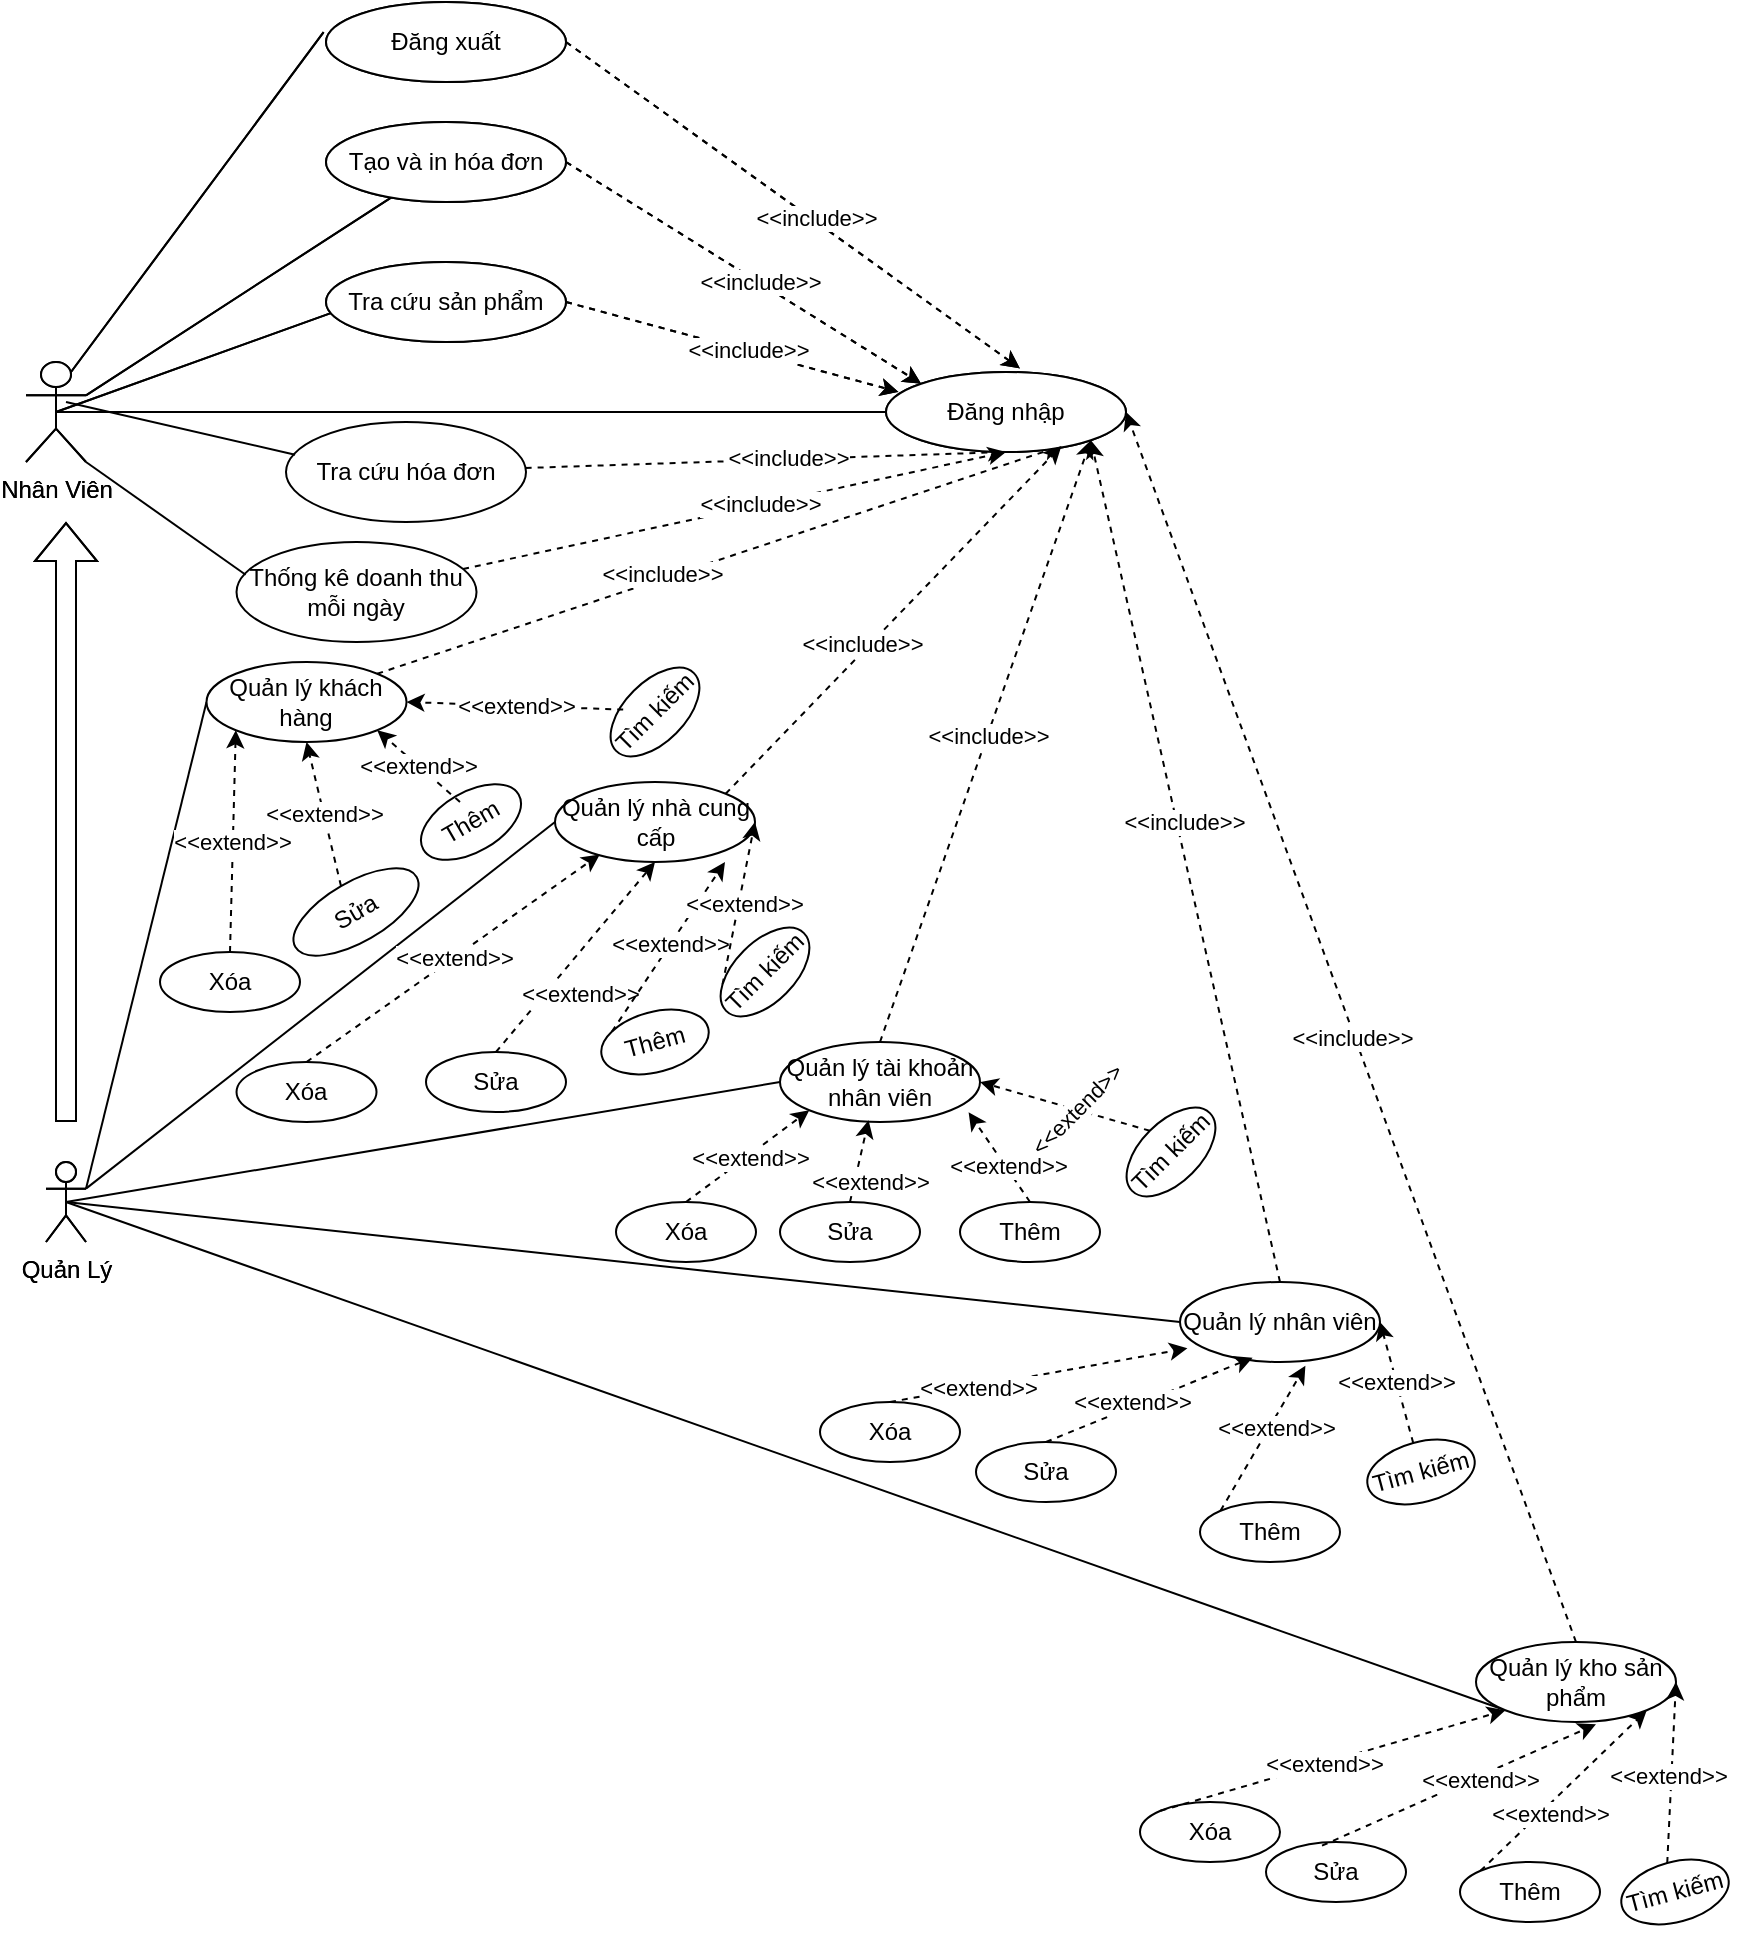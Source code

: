 <mxfile version="24.0.4" type="device">
  <diagram name="Page-1" id="yhNgmOZFzwjoHA-9EQTM">
    <mxGraphModel dx="3586" dy="606" grid="1" gridSize="10" guides="1" tooltips="1" connect="1" arrows="1" fold="1" page="1" pageScale="1" pageWidth="850" pageHeight="1100" math="0" shadow="0">
      <root>
        <mxCell id="0" />
        <mxCell id="1" parent="0" />
        <mxCell id="CafVitOdwLeo8ROwjMI0-1" style="edgeStyle=none;rounded=0;orthogonalLoop=1;jettySize=auto;html=1;exitX=1;exitY=0.333;exitDx=0;exitDy=0;exitPerimeter=0;endArrow=none;endFill=0;" edge="1" parent="1" source="CafVitOdwLeo8ROwjMI0-2" target="CafVitOdwLeo8ROwjMI0-10">
          <mxGeometry relative="1" as="geometry" />
        </mxCell>
        <mxCell id="CafVitOdwLeo8ROwjMI0-2" value="Nhân Viên" style="shape=umlActor;verticalLabelPosition=bottom;verticalAlign=top;html=1;outlineConnect=0;" vertex="1" parent="1">
          <mxGeometry x="-1707" y="210" width="30" height="50" as="geometry" />
        </mxCell>
        <mxCell id="CafVitOdwLeo8ROwjMI0-3" value="Đăng nhập" style="ellipse;whiteSpace=wrap;html=1;" vertex="1" parent="1">
          <mxGeometry x="-1277" y="215" width="120" height="40" as="geometry" />
        </mxCell>
        <mxCell id="CafVitOdwLeo8ROwjMI0-4" value="Tra cứu hóa đơn" style="ellipse;whiteSpace=wrap;html=1;" vertex="1" parent="1">
          <mxGeometry x="-1577" y="240" width="120" height="50" as="geometry" />
        </mxCell>
        <mxCell id="CafVitOdwLeo8ROwjMI0-6" value="Đăng xuất" style="ellipse;whiteSpace=wrap;html=1;" vertex="1" parent="1">
          <mxGeometry x="-1557" y="30" width="120" height="40" as="geometry" />
        </mxCell>
        <mxCell id="CafVitOdwLeo8ROwjMI0-7" value="Tra cứu sản phẩm" style="ellipse;whiteSpace=wrap;html=1;" vertex="1" parent="1">
          <mxGeometry x="-1557" y="160" width="120" height="40" as="geometry" />
        </mxCell>
        <mxCell id="CafVitOdwLeo8ROwjMI0-8" style="edgeStyle=none;rounded=0;orthogonalLoop=1;jettySize=auto;html=1;exitX=1;exitY=0.5;exitDx=0;exitDy=0;dashed=1;entryX=0;entryY=0;entryDx=0;entryDy=0;" edge="1" parent="1" source="CafVitOdwLeo8ROwjMI0-10" target="CafVitOdwLeo8ROwjMI0-3">
          <mxGeometry relative="1" as="geometry" />
        </mxCell>
        <mxCell id="CafVitOdwLeo8ROwjMI0-9" value="&amp;lt;&amp;lt;include&amp;gt;&amp;gt;" style="edgeLabel;html=1;align=center;verticalAlign=middle;resizable=0;points=[];" vertex="1" connectable="0" parent="CafVitOdwLeo8ROwjMI0-8">
          <mxGeometry x="0.091" y="1" relative="1" as="geometry">
            <mxPoint as="offset" />
          </mxGeometry>
        </mxCell>
        <mxCell id="CafVitOdwLeo8ROwjMI0-10" value="Tạo và in hóa đơn" style="ellipse;whiteSpace=wrap;html=1;" vertex="1" parent="1">
          <mxGeometry x="-1557" y="90" width="120" height="40" as="geometry" />
        </mxCell>
        <mxCell id="CafVitOdwLeo8ROwjMI0-11" style="edgeStyle=none;rounded=0;orthogonalLoop=1;jettySize=auto;html=1;exitX=0.5;exitY=0.5;exitDx=0;exitDy=0;exitPerimeter=0;entryX=0;entryY=0.5;entryDx=0;entryDy=0;endArrow=none;endFill=0;" edge="1" parent="1" source="CafVitOdwLeo8ROwjMI0-2" target="CafVitOdwLeo8ROwjMI0-3">
          <mxGeometry relative="1" as="geometry" />
        </mxCell>
        <mxCell id="CafVitOdwLeo8ROwjMI0-12" style="edgeStyle=none;rounded=0;orthogonalLoop=1;jettySize=auto;html=1;exitX=1;exitY=0.5;exitDx=0;exitDy=0;entryX=0.558;entryY=-0.045;entryDx=0;entryDy=0;dashed=1;entryPerimeter=0;" edge="1" parent="1" source="CafVitOdwLeo8ROwjMI0-6" target="CafVitOdwLeo8ROwjMI0-3">
          <mxGeometry relative="1" as="geometry">
            <mxPoint x="-1377" y="160" as="sourcePoint" />
            <mxPoint x="-1457" y="120" as="targetPoint" />
          </mxGeometry>
        </mxCell>
        <mxCell id="CafVitOdwLeo8ROwjMI0-13" value="&amp;lt;&amp;lt;include&amp;gt;&amp;gt;" style="edgeLabel;html=1;align=center;verticalAlign=middle;resizable=0;points=[];" vertex="1" connectable="0" parent="CafVitOdwLeo8ROwjMI0-12">
          <mxGeometry x="0.091" y="1" relative="1" as="geometry">
            <mxPoint as="offset" />
          </mxGeometry>
        </mxCell>
        <mxCell id="CafVitOdwLeo8ROwjMI0-14" style="edgeStyle=none;rounded=0;orthogonalLoop=1;jettySize=auto;html=1;exitX=1;exitY=0.5;exitDx=0;exitDy=0;entryX=0.052;entryY=0.249;entryDx=0;entryDy=0;dashed=1;entryPerimeter=0;" edge="1" parent="1" source="CafVitOdwLeo8ROwjMI0-7" target="CafVitOdwLeo8ROwjMI0-3">
          <mxGeometry relative="1" as="geometry">
            <mxPoint x="-1404" y="220" as="sourcePoint" />
            <mxPoint x="-1417" y="288" as="targetPoint" />
          </mxGeometry>
        </mxCell>
        <mxCell id="CafVitOdwLeo8ROwjMI0-15" value="&amp;lt;&amp;lt;include&amp;gt;&amp;gt;" style="edgeLabel;html=1;align=center;verticalAlign=middle;resizable=0;points=[];" vertex="1" connectable="0" parent="CafVitOdwLeo8ROwjMI0-14">
          <mxGeometry x="0.091" y="1" relative="1" as="geometry">
            <mxPoint as="offset" />
          </mxGeometry>
        </mxCell>
        <mxCell id="CafVitOdwLeo8ROwjMI0-16" style="edgeStyle=none;rounded=0;orthogonalLoop=1;jettySize=auto;html=1;entryX=0.5;entryY=1;entryDx=0;entryDy=0;dashed=1;" edge="1" parent="1" source="CafVitOdwLeo8ROwjMI0-4" target="CafVitOdwLeo8ROwjMI0-3">
          <mxGeometry relative="1" as="geometry">
            <mxPoint x="-1465" y="306" as="sourcePoint" />
            <mxPoint x="-1527" y="240" as="targetPoint" />
          </mxGeometry>
        </mxCell>
        <mxCell id="CafVitOdwLeo8ROwjMI0-17" value="&amp;lt;&amp;lt;include&amp;gt;&amp;gt;" style="edgeLabel;html=1;align=center;verticalAlign=middle;resizable=0;points=[];" vertex="1" connectable="0" parent="CafVitOdwLeo8ROwjMI0-16">
          <mxGeometry x="0.091" y="1" relative="1" as="geometry">
            <mxPoint as="offset" />
          </mxGeometry>
        </mxCell>
        <mxCell id="CafVitOdwLeo8ROwjMI0-18" style="edgeStyle=none;rounded=0;orthogonalLoop=1;jettySize=auto;html=1;exitX=0.75;exitY=0.1;exitDx=0;exitDy=0;exitPerimeter=0;entryX=-0.01;entryY=0.377;entryDx=0;entryDy=0;entryPerimeter=0;endArrow=none;endFill=0;" edge="1" parent="1" source="CafVitOdwLeo8ROwjMI0-2" target="CafVitOdwLeo8ROwjMI0-6">
          <mxGeometry relative="1" as="geometry" />
        </mxCell>
        <mxCell id="CafVitOdwLeo8ROwjMI0-19" style="edgeStyle=none;rounded=0;orthogonalLoop=1;jettySize=auto;html=1;exitX=0.5;exitY=0.5;exitDx=0;exitDy=0;exitPerimeter=0;entryX=0.02;entryY=0.639;entryDx=0;entryDy=0;entryPerimeter=0;endArrow=none;endFill=0;" edge="1" parent="1" source="CafVitOdwLeo8ROwjMI0-2" target="CafVitOdwLeo8ROwjMI0-7">
          <mxGeometry relative="1" as="geometry" />
        </mxCell>
        <mxCell id="CafVitOdwLeo8ROwjMI0-20" style="edgeStyle=none;rounded=0;orthogonalLoop=1;jettySize=auto;html=1;entryX=0.038;entryY=0.327;entryDx=0;entryDy=0;entryPerimeter=0;endArrow=none;endFill=0;" edge="1" parent="1" target="CafVitOdwLeo8ROwjMI0-4">
          <mxGeometry relative="1" as="geometry">
            <mxPoint x="-1687" y="230" as="sourcePoint" />
          </mxGeometry>
        </mxCell>
        <mxCell id="CafVitOdwLeo8ROwjMI0-24" style="edgeStyle=none;rounded=0;orthogonalLoop=1;jettySize=auto;html=1;exitX=1;exitY=0.333;exitDx=0;exitDy=0;exitPerimeter=0;entryX=0;entryY=0.5;entryDx=0;entryDy=0;endArrow=none;endFill=0;" edge="1" parent="1" source="CafVitOdwLeo8ROwjMI0-25" target="CafVitOdwLeo8ROwjMI0-64">
          <mxGeometry relative="1" as="geometry" />
        </mxCell>
        <mxCell id="CafVitOdwLeo8ROwjMI0-25" value="Quản Lý" style="shape=umlActor;verticalLabelPosition=bottom;verticalAlign=top;html=1;outlineConnect=0;" vertex="1" parent="1">
          <mxGeometry x="-1697" y="610" width="20" height="40" as="geometry" />
        </mxCell>
        <mxCell id="CafVitOdwLeo8ROwjMI0-26" value="" style="shape=flexArrow;endArrow=classic;html=1;rounded=0;" edge="1" parent="1">
          <mxGeometry width="50" height="50" relative="1" as="geometry">
            <mxPoint x="-1687" y="590" as="sourcePoint" />
            <mxPoint x="-1687" y="290" as="targetPoint" />
            <Array as="points" />
          </mxGeometry>
        </mxCell>
        <mxCell id="CafVitOdwLeo8ROwjMI0-49" style="edgeStyle=none;rounded=0;orthogonalLoop=1;jettySize=auto;html=1;exitX=0.5;exitY=1;exitDx=0;exitDy=0;" edge="1" parent="1">
          <mxGeometry relative="1" as="geometry">
            <mxPoint x="-1152" y="900" as="sourcePoint" />
            <mxPoint x="-1152" y="900" as="targetPoint" />
          </mxGeometry>
        </mxCell>
        <mxCell id="CafVitOdwLeo8ROwjMI0-64" value="Quản lý khách hàng" style="ellipse;whiteSpace=wrap;html=1;" vertex="1" parent="1">
          <mxGeometry x="-1616.74" y="360" width="100" height="40" as="geometry" />
        </mxCell>
        <mxCell id="CafVitOdwLeo8ROwjMI0-65" value="Xóa" style="ellipse;whiteSpace=wrap;html=1;" vertex="1" parent="1">
          <mxGeometry x="-1601.74" y="560" width="70" height="30" as="geometry" />
        </mxCell>
        <mxCell id="CafVitOdwLeo8ROwjMI0-86" style="edgeStyle=none;rounded=0;orthogonalLoop=1;jettySize=auto;html=1;exitX=1;exitY=0;exitDx=0;exitDy=0;entryX=0.731;entryY=0.924;entryDx=0;entryDy=0;entryPerimeter=0;dashed=1;" edge="1" parent="1" source="CafVitOdwLeo8ROwjMI0-64" target="CafVitOdwLeo8ROwjMI0-3">
          <mxGeometry relative="1" as="geometry" />
        </mxCell>
        <mxCell id="CafVitOdwLeo8ROwjMI0-87" value="&amp;lt;&amp;lt;include&amp;gt;&amp;gt;" style="edgeLabel;html=1;align=center;verticalAlign=middle;resizable=0;points=[];" vertex="1" connectable="0" parent="CafVitOdwLeo8ROwjMI0-86">
          <mxGeometry x="-0.164" y="3" relative="1" as="geometry">
            <mxPoint as="offset" />
          </mxGeometry>
        </mxCell>
        <mxCell id="CafVitOdwLeo8ROwjMI0-88" style="edgeStyle=none;rounded=0;orthogonalLoop=1;jettySize=auto;html=1;exitX=1;exitY=0.333;exitDx=0;exitDy=0;exitPerimeter=0;endArrow=none;endFill=0;" edge="1" parent="1" source="CafVitOdwLeo8ROwjMI0-89" target="CafVitOdwLeo8ROwjMI0-96">
          <mxGeometry relative="1" as="geometry" />
        </mxCell>
        <mxCell id="CafVitOdwLeo8ROwjMI0-89" value="Nhân Viên" style="shape=umlActor;verticalLabelPosition=bottom;verticalAlign=top;html=1;outlineConnect=0;" vertex="1" parent="1">
          <mxGeometry x="-1707" y="210" width="30" height="50" as="geometry" />
        </mxCell>
        <mxCell id="CafVitOdwLeo8ROwjMI0-90" value="Đăng nhập" style="ellipse;whiteSpace=wrap;html=1;" vertex="1" parent="1">
          <mxGeometry x="-1277" y="215" width="120" height="40" as="geometry" />
        </mxCell>
        <mxCell id="CafVitOdwLeo8ROwjMI0-91" value="Thống kê doanh thu mỗi ngày" style="ellipse;whiteSpace=wrap;html=1;" vertex="1" parent="1">
          <mxGeometry x="-1601.74" y="300" width="120" height="50" as="geometry" />
        </mxCell>
        <mxCell id="CafVitOdwLeo8ROwjMI0-92" value="Đăng xuất" style="ellipse;whiteSpace=wrap;html=1;" vertex="1" parent="1">
          <mxGeometry x="-1557" y="30" width="120" height="40" as="geometry" />
        </mxCell>
        <mxCell id="CafVitOdwLeo8ROwjMI0-93" value="Tra cứu sản phẩm" style="ellipse;whiteSpace=wrap;html=1;" vertex="1" parent="1">
          <mxGeometry x="-1557" y="160" width="120" height="40" as="geometry" />
        </mxCell>
        <mxCell id="CafVitOdwLeo8ROwjMI0-94" style="edgeStyle=none;rounded=0;orthogonalLoop=1;jettySize=auto;html=1;exitX=1;exitY=0.5;exitDx=0;exitDy=0;dashed=1;entryX=0;entryY=0;entryDx=0;entryDy=0;" edge="1" parent="1" source="CafVitOdwLeo8ROwjMI0-96" target="CafVitOdwLeo8ROwjMI0-90">
          <mxGeometry relative="1" as="geometry" />
        </mxCell>
        <mxCell id="CafVitOdwLeo8ROwjMI0-95" value="&amp;lt;&amp;lt;include&amp;gt;&amp;gt;" style="edgeLabel;html=1;align=center;verticalAlign=middle;resizable=0;points=[];" vertex="1" connectable="0" parent="CafVitOdwLeo8ROwjMI0-94">
          <mxGeometry x="0.091" y="1" relative="1" as="geometry">
            <mxPoint as="offset" />
          </mxGeometry>
        </mxCell>
        <mxCell id="CafVitOdwLeo8ROwjMI0-96" value="Tạo và in hóa đơn" style="ellipse;whiteSpace=wrap;html=1;" vertex="1" parent="1">
          <mxGeometry x="-1557" y="90" width="120" height="40" as="geometry" />
        </mxCell>
        <mxCell id="CafVitOdwLeo8ROwjMI0-97" style="edgeStyle=none;rounded=0;orthogonalLoop=1;jettySize=auto;html=1;exitX=0.5;exitY=0.5;exitDx=0;exitDy=0;exitPerimeter=0;entryX=0;entryY=0.5;entryDx=0;entryDy=0;endArrow=none;endFill=0;" edge="1" parent="1" source="CafVitOdwLeo8ROwjMI0-89" target="CafVitOdwLeo8ROwjMI0-90">
          <mxGeometry relative="1" as="geometry" />
        </mxCell>
        <mxCell id="CafVitOdwLeo8ROwjMI0-98" style="edgeStyle=none;rounded=0;orthogonalLoop=1;jettySize=auto;html=1;exitX=1;exitY=0.5;exitDx=0;exitDy=0;entryX=0.558;entryY=-0.045;entryDx=0;entryDy=0;dashed=1;entryPerimeter=0;" edge="1" parent="1" source="CafVitOdwLeo8ROwjMI0-92" target="CafVitOdwLeo8ROwjMI0-90">
          <mxGeometry relative="1" as="geometry">
            <mxPoint x="-1377" y="160" as="sourcePoint" />
            <mxPoint x="-1457" y="120" as="targetPoint" />
          </mxGeometry>
        </mxCell>
        <mxCell id="CafVitOdwLeo8ROwjMI0-99" value="&amp;lt;&amp;lt;include&amp;gt;&amp;gt;" style="edgeLabel;html=1;align=center;verticalAlign=middle;resizable=0;points=[];" vertex="1" connectable="0" parent="CafVitOdwLeo8ROwjMI0-98">
          <mxGeometry x="0.091" y="1" relative="1" as="geometry">
            <mxPoint as="offset" />
          </mxGeometry>
        </mxCell>
        <mxCell id="CafVitOdwLeo8ROwjMI0-100" style="edgeStyle=none;rounded=0;orthogonalLoop=1;jettySize=auto;html=1;exitX=1;exitY=0.5;exitDx=0;exitDy=0;entryX=0.052;entryY=0.249;entryDx=0;entryDy=0;dashed=1;entryPerimeter=0;" edge="1" parent="1" source="CafVitOdwLeo8ROwjMI0-93" target="CafVitOdwLeo8ROwjMI0-90">
          <mxGeometry relative="1" as="geometry">
            <mxPoint x="-1404" y="220" as="sourcePoint" />
            <mxPoint x="-1417" y="288" as="targetPoint" />
          </mxGeometry>
        </mxCell>
        <mxCell id="CafVitOdwLeo8ROwjMI0-101" value="&amp;lt;&amp;lt;include&amp;gt;&amp;gt;" style="edgeLabel;html=1;align=center;verticalAlign=middle;resizable=0;points=[];" vertex="1" connectable="0" parent="CafVitOdwLeo8ROwjMI0-100">
          <mxGeometry x="0.091" y="1" relative="1" as="geometry">
            <mxPoint as="offset" />
          </mxGeometry>
        </mxCell>
        <mxCell id="CafVitOdwLeo8ROwjMI0-102" style="edgeStyle=none;rounded=0;orthogonalLoop=1;jettySize=auto;html=1;entryX=0.5;entryY=1;entryDx=0;entryDy=0;dashed=1;" edge="1" parent="1" source="CafVitOdwLeo8ROwjMI0-91" target="CafVitOdwLeo8ROwjMI0-90">
          <mxGeometry relative="1" as="geometry">
            <mxPoint x="-1465" y="306" as="sourcePoint" />
            <mxPoint x="-1527" y="240" as="targetPoint" />
          </mxGeometry>
        </mxCell>
        <mxCell id="CafVitOdwLeo8ROwjMI0-103" value="&amp;lt;&amp;lt;include&amp;gt;&amp;gt;" style="edgeLabel;html=1;align=center;verticalAlign=middle;resizable=0;points=[];" vertex="1" connectable="0" parent="CafVitOdwLeo8ROwjMI0-102">
          <mxGeometry x="0.091" y="1" relative="1" as="geometry">
            <mxPoint as="offset" />
          </mxGeometry>
        </mxCell>
        <mxCell id="CafVitOdwLeo8ROwjMI0-104" style="edgeStyle=none;rounded=0;orthogonalLoop=1;jettySize=auto;html=1;exitX=0.75;exitY=0.1;exitDx=0;exitDy=0;exitPerimeter=0;entryX=-0.01;entryY=0.377;entryDx=0;entryDy=0;entryPerimeter=0;endArrow=none;endFill=0;" edge="1" parent="1" source="CafVitOdwLeo8ROwjMI0-89" target="CafVitOdwLeo8ROwjMI0-92">
          <mxGeometry relative="1" as="geometry" />
        </mxCell>
        <mxCell id="CafVitOdwLeo8ROwjMI0-105" style="edgeStyle=none;rounded=0;orthogonalLoop=1;jettySize=auto;html=1;exitX=0.5;exitY=0.5;exitDx=0;exitDy=0;exitPerimeter=0;entryX=0.02;entryY=0.639;entryDx=0;entryDy=0;entryPerimeter=0;endArrow=none;endFill=0;" edge="1" parent="1" source="CafVitOdwLeo8ROwjMI0-89" target="CafVitOdwLeo8ROwjMI0-93">
          <mxGeometry relative="1" as="geometry" />
        </mxCell>
        <mxCell id="CafVitOdwLeo8ROwjMI0-106" style="edgeStyle=none;rounded=0;orthogonalLoop=1;jettySize=auto;html=1;exitX=1;exitY=1;exitDx=0;exitDy=0;exitPerimeter=0;entryX=0.038;entryY=0.327;entryDx=0;entryDy=0;entryPerimeter=0;endArrow=none;endFill=0;" edge="1" parent="1" source="CafVitOdwLeo8ROwjMI0-89" target="CafVitOdwLeo8ROwjMI0-91">
          <mxGeometry relative="1" as="geometry" />
        </mxCell>
        <mxCell id="CafVitOdwLeo8ROwjMI0-107" style="edgeStyle=none;rounded=0;orthogonalLoop=1;jettySize=auto;html=1;exitX=0.5;exitY=0.5;exitDx=0;exitDy=0;exitPerimeter=0;entryX=0;entryY=0.5;entryDx=0;entryDy=0;endArrow=none;endFill=0;" edge="1" parent="1" source="CafVitOdwLeo8ROwjMI0-111" target="CafVitOdwLeo8ROwjMI0-129">
          <mxGeometry relative="1" as="geometry">
            <mxPoint x="-1607" y="560.0" as="sourcePoint" />
          </mxGeometry>
        </mxCell>
        <mxCell id="CafVitOdwLeo8ROwjMI0-108" style="edgeStyle=none;rounded=0;orthogonalLoop=1;jettySize=auto;html=1;exitX=0.5;exitY=0.5;exitDx=0;exitDy=0;exitPerimeter=0;entryX=0;entryY=0.5;entryDx=0;entryDy=0;endArrow=none;endFill=0;" edge="1" parent="1" source="CafVitOdwLeo8ROwjMI0-111" target="CafVitOdwLeo8ROwjMI0-126">
          <mxGeometry relative="1" as="geometry" />
        </mxCell>
        <mxCell id="CafVitOdwLeo8ROwjMI0-109" style="edgeStyle=none;rounded=0;orthogonalLoop=1;jettySize=auto;html=1;exitX=0.5;exitY=0.5;exitDx=0;exitDy=0;exitPerimeter=0;entryX=0;entryY=1;entryDx=0;entryDy=0;endArrow=none;endFill=0;" edge="1" parent="1" source="CafVitOdwLeo8ROwjMI0-111" target="CafVitOdwLeo8ROwjMI0-115">
          <mxGeometry relative="1" as="geometry">
            <mxPoint x="-1702" y="660.0" as="sourcePoint" />
          </mxGeometry>
        </mxCell>
        <mxCell id="CafVitOdwLeo8ROwjMI0-110" style="edgeStyle=none;rounded=0;orthogonalLoop=1;jettySize=auto;html=1;exitX=1;exitY=0.333;exitDx=0;exitDy=0;exitPerimeter=0;entryX=0;entryY=0.5;entryDx=0;entryDy=0;endArrow=none;endFill=0;" edge="1" parent="1" source="CafVitOdwLeo8ROwjMI0-111" target="CafVitOdwLeo8ROwjMI0-150">
          <mxGeometry relative="1" as="geometry" />
        </mxCell>
        <mxCell id="CafVitOdwLeo8ROwjMI0-111" value="Quản Lý" style="shape=umlActor;verticalLabelPosition=bottom;verticalAlign=top;html=1;outlineConnect=0;" vertex="1" parent="1">
          <mxGeometry x="-1697" y="610" width="20" height="40" as="geometry" />
        </mxCell>
        <mxCell id="CafVitOdwLeo8ROwjMI0-112" value="" style="shape=flexArrow;endArrow=classic;html=1;rounded=0;" edge="1" parent="1">
          <mxGeometry width="50" height="50" relative="1" as="geometry">
            <mxPoint x="-1687" y="590" as="sourcePoint" />
            <mxPoint x="-1687" y="290" as="targetPoint" />
            <Array as="points" />
          </mxGeometry>
        </mxCell>
        <mxCell id="CafVitOdwLeo8ROwjMI0-113" style="edgeStyle=none;rounded=0;orthogonalLoop=1;jettySize=auto;html=1;exitX=0.5;exitY=0;exitDx=0;exitDy=0;entryX=1;entryY=0.5;entryDx=0;entryDy=0;dashed=1;" edge="1" parent="1" source="CafVitOdwLeo8ROwjMI0-115" target="CafVitOdwLeo8ROwjMI0-90">
          <mxGeometry relative="1" as="geometry" />
        </mxCell>
        <mxCell id="CafVitOdwLeo8ROwjMI0-114" value="&amp;lt;&amp;lt;include&amp;gt;&amp;gt;" style="edgeLabel;html=1;align=center;verticalAlign=middle;resizable=0;points=[];" vertex="1" connectable="0" parent="CafVitOdwLeo8ROwjMI0-113">
          <mxGeometry x="-0.015" y="2" relative="1" as="geometry">
            <mxPoint as="offset" />
          </mxGeometry>
        </mxCell>
        <mxCell id="CafVitOdwLeo8ROwjMI0-115" value="Quản lý kho sản phẩm" style="ellipse;whiteSpace=wrap;html=1;" vertex="1" parent="1">
          <mxGeometry x="-982" y="850" width="100" height="40" as="geometry" />
        </mxCell>
        <mxCell id="CafVitOdwLeo8ROwjMI0-116" style="edgeStyle=none;rounded=0;orthogonalLoop=1;jettySize=auto;html=1;exitX=0;exitY=0;exitDx=0;exitDy=0;entryX=1;entryY=1;entryDx=0;entryDy=0;dashed=1;" edge="1" parent="1" source="CafVitOdwLeo8ROwjMI0-118" target="CafVitOdwLeo8ROwjMI0-115">
          <mxGeometry relative="1" as="geometry" />
        </mxCell>
        <mxCell id="CafVitOdwLeo8ROwjMI0-117" value="&amp;lt;&amp;lt;extend&amp;gt;&amp;gt;" style="edgeLabel;html=1;align=center;verticalAlign=middle;resizable=0;points=[];" vertex="1" connectable="0" parent="CafVitOdwLeo8ROwjMI0-116">
          <mxGeometry x="-0.224" y="-3" relative="1" as="geometry">
            <mxPoint as="offset" />
          </mxGeometry>
        </mxCell>
        <mxCell id="CafVitOdwLeo8ROwjMI0-118" value="Thêm" style="ellipse;whiteSpace=wrap;html=1;" vertex="1" parent="1">
          <mxGeometry x="-990" y="960" width="70" height="30" as="geometry" />
        </mxCell>
        <mxCell id="CafVitOdwLeo8ROwjMI0-119" value="Sửa" style="ellipse;whiteSpace=wrap;html=1;" vertex="1" parent="1">
          <mxGeometry x="-1087" y="950" width="70" height="30" as="geometry" />
        </mxCell>
        <mxCell id="CafVitOdwLeo8ROwjMI0-120" value="Xóa" style="ellipse;whiteSpace=wrap;html=1;" vertex="1" parent="1">
          <mxGeometry x="-1150" y="930" width="70" height="30" as="geometry" />
        </mxCell>
        <mxCell id="CafVitOdwLeo8ROwjMI0-121" value="Xóa" style="ellipse;whiteSpace=wrap;html=1;" vertex="1" parent="1">
          <mxGeometry x="-1310" y="730" width="70" height="30" as="geometry" />
        </mxCell>
        <mxCell id="CafVitOdwLeo8ROwjMI0-122" value="Sửa" style="ellipse;whiteSpace=wrap;html=1;" vertex="1" parent="1">
          <mxGeometry x="-1232" y="750" width="70" height="30" as="geometry" />
        </mxCell>
        <mxCell id="CafVitOdwLeo8ROwjMI0-123" value="Thêm" style="ellipse;whiteSpace=wrap;html=1;" vertex="1" parent="1">
          <mxGeometry x="-1120" y="780" width="70" height="30" as="geometry" />
        </mxCell>
        <mxCell id="CafVitOdwLeo8ROwjMI0-124" style="edgeStyle=none;rounded=0;orthogonalLoop=1;jettySize=auto;html=1;exitX=0.5;exitY=0;exitDx=0;exitDy=0;entryX=1;entryY=1;entryDx=0;entryDy=0;dashed=1;" edge="1" parent="1" source="CafVitOdwLeo8ROwjMI0-126" target="CafVitOdwLeo8ROwjMI0-90">
          <mxGeometry relative="1" as="geometry" />
        </mxCell>
        <mxCell id="CafVitOdwLeo8ROwjMI0-125" value="&amp;lt;&amp;lt;include&amp;gt;&amp;gt;" style="edgeLabel;html=1;align=center;verticalAlign=middle;resizable=0;points=[];" vertex="1" connectable="0" parent="CafVitOdwLeo8ROwjMI0-124">
          <mxGeometry x="0.093" y="-3" relative="1" as="geometry">
            <mxPoint as="offset" />
          </mxGeometry>
        </mxCell>
        <mxCell id="CafVitOdwLeo8ROwjMI0-126" value="Quản lý nhân viên" style="ellipse;whiteSpace=wrap;html=1;" vertex="1" parent="1">
          <mxGeometry x="-1130" y="670" width="100" height="40" as="geometry" />
        </mxCell>
        <mxCell id="CafVitOdwLeo8ROwjMI0-127" style="edgeStyle=none;rounded=0;orthogonalLoop=1;jettySize=auto;html=1;exitX=0.5;exitY=0;exitDx=0;exitDy=0;entryX=1;entryY=1;entryDx=0;entryDy=0;dashed=1;" edge="1" parent="1" source="CafVitOdwLeo8ROwjMI0-129" target="CafVitOdwLeo8ROwjMI0-90">
          <mxGeometry relative="1" as="geometry" />
        </mxCell>
        <mxCell id="CafVitOdwLeo8ROwjMI0-128" value="&amp;lt;&amp;lt;include&amp;gt;&amp;gt;" style="edgeLabel;html=1;align=center;verticalAlign=middle;resizable=0;points=[];" vertex="1" connectable="0" parent="CafVitOdwLeo8ROwjMI0-127">
          <mxGeometry x="0.015" y="1" relative="1" as="geometry">
            <mxPoint x="1" as="offset" />
          </mxGeometry>
        </mxCell>
        <mxCell id="CafVitOdwLeo8ROwjMI0-129" value="Quản lý tài khoản nhân viên" style="ellipse;whiteSpace=wrap;html=1;" vertex="1" parent="1">
          <mxGeometry x="-1330" y="550" width="100" height="40" as="geometry" />
        </mxCell>
        <mxCell id="CafVitOdwLeo8ROwjMI0-130" value="Thêm" style="ellipse;whiteSpace=wrap;html=1;" vertex="1" parent="1">
          <mxGeometry x="-1240" y="630" width="70" height="30" as="geometry" />
        </mxCell>
        <mxCell id="CafVitOdwLeo8ROwjMI0-131" value="Sửa" style="ellipse;whiteSpace=wrap;html=1;" vertex="1" parent="1">
          <mxGeometry x="-1330" y="630" width="70" height="30" as="geometry" />
        </mxCell>
        <mxCell id="CafVitOdwLeo8ROwjMI0-132" style="edgeStyle=none;rounded=0;orthogonalLoop=1;jettySize=auto;html=1;exitX=0.5;exitY=0;exitDx=0;exitDy=0;entryX=0;entryY=1;entryDx=0;entryDy=0;dashed=1;" edge="1" parent="1" source="CafVitOdwLeo8ROwjMI0-134" target="CafVitOdwLeo8ROwjMI0-129">
          <mxGeometry relative="1" as="geometry" />
        </mxCell>
        <mxCell id="CafVitOdwLeo8ROwjMI0-133" value="&amp;lt;&amp;lt;extend&amp;gt;&amp;gt;" style="edgeLabel;html=1;align=center;verticalAlign=middle;resizable=0;points=[];" vertex="1" connectable="0" parent="CafVitOdwLeo8ROwjMI0-132">
          <mxGeometry x="-0.006" relative="1" as="geometry">
            <mxPoint x="1" as="offset" />
          </mxGeometry>
        </mxCell>
        <mxCell id="CafVitOdwLeo8ROwjMI0-134" value="Xóa" style="ellipse;whiteSpace=wrap;html=1;" vertex="1" parent="1">
          <mxGeometry x="-1412" y="630" width="70" height="30" as="geometry" />
        </mxCell>
        <mxCell id="CafVitOdwLeo8ROwjMI0-135" style="edgeStyle=none;rounded=0;orthogonalLoop=1;jettySize=auto;html=1;exitX=0.5;exitY=1;exitDx=0;exitDy=0;" edge="1" parent="1" source="CafVitOdwLeo8ROwjMI0-120" target="CafVitOdwLeo8ROwjMI0-120">
          <mxGeometry relative="1" as="geometry" />
        </mxCell>
        <mxCell id="CafVitOdwLeo8ROwjMI0-136" style="edgeStyle=none;rounded=0;orthogonalLoop=1;jettySize=auto;html=1;exitX=0.5;exitY=0;exitDx=0;exitDy=0;entryX=0.443;entryY=0.979;entryDx=0;entryDy=0;entryPerimeter=0;dashed=1;" edge="1" parent="1" source="CafVitOdwLeo8ROwjMI0-131" target="CafVitOdwLeo8ROwjMI0-129">
          <mxGeometry relative="1" as="geometry" />
        </mxCell>
        <mxCell id="CafVitOdwLeo8ROwjMI0-137" value="&amp;lt;&amp;lt;extend&amp;gt;&amp;gt;" style="edgeLabel;html=1;align=center;verticalAlign=middle;resizable=0;points=[];" vertex="1" connectable="0" parent="CafVitOdwLeo8ROwjMI0-136">
          <mxGeometry x="0.253" y="-4" relative="1" as="geometry">
            <mxPoint y="14" as="offset" />
          </mxGeometry>
        </mxCell>
        <mxCell id="CafVitOdwLeo8ROwjMI0-138" style="edgeStyle=none;rounded=0;orthogonalLoop=1;jettySize=auto;html=1;exitX=0.5;exitY=0;exitDx=0;exitDy=0;entryX=0.943;entryY=0.879;entryDx=0;entryDy=0;entryPerimeter=0;dashed=1;" edge="1" parent="1" source="CafVitOdwLeo8ROwjMI0-130" target="CafVitOdwLeo8ROwjMI0-129">
          <mxGeometry relative="1" as="geometry" />
        </mxCell>
        <mxCell id="CafVitOdwLeo8ROwjMI0-139" value="&amp;lt;&amp;lt;extend&amp;gt;&amp;gt;" style="edgeLabel;html=1;align=center;verticalAlign=middle;resizable=0;points=[];" vertex="1" connectable="0" parent="CafVitOdwLeo8ROwjMI0-138">
          <mxGeometry x="-0.231" y="-1" relative="1" as="geometry">
            <mxPoint as="offset" />
          </mxGeometry>
        </mxCell>
        <mxCell id="CafVitOdwLeo8ROwjMI0-140" style="edgeStyle=none;rounded=0;orthogonalLoop=1;jettySize=auto;html=1;exitX=0.5;exitY=0;exitDx=0;exitDy=0;entryX=0.037;entryY=0.829;entryDx=0;entryDy=0;entryPerimeter=0;dashed=1;" edge="1" parent="1" source="CafVitOdwLeo8ROwjMI0-121" target="CafVitOdwLeo8ROwjMI0-126">
          <mxGeometry relative="1" as="geometry" />
        </mxCell>
        <mxCell id="CafVitOdwLeo8ROwjMI0-141" value="&amp;lt;&amp;lt;extend&amp;gt;&amp;gt;" style="edgeLabel;html=1;align=center;verticalAlign=middle;resizable=0;points=[];" vertex="1" connectable="0" parent="CafVitOdwLeo8ROwjMI0-140">
          <mxGeometry x="-0.411" relative="1" as="geometry">
            <mxPoint y="1" as="offset" />
          </mxGeometry>
        </mxCell>
        <mxCell id="CafVitOdwLeo8ROwjMI0-142" style="edgeStyle=none;rounded=0;orthogonalLoop=1;jettySize=auto;html=1;exitX=0.5;exitY=0;exitDx=0;exitDy=0;entryX=0.363;entryY=0.946;entryDx=0;entryDy=0;entryPerimeter=0;dashed=1;" edge="1" parent="1" source="CafVitOdwLeo8ROwjMI0-122" target="CafVitOdwLeo8ROwjMI0-126">
          <mxGeometry relative="1" as="geometry">
            <mxPoint x="-1327" y="690" as="sourcePoint" />
            <mxPoint x="-1283" y="673" as="targetPoint" />
          </mxGeometry>
        </mxCell>
        <mxCell id="CafVitOdwLeo8ROwjMI0-143" value="&amp;lt;&amp;lt;extend&amp;gt;&amp;gt;" style="edgeLabel;html=1;align=center;verticalAlign=middle;resizable=0;points=[];" vertex="1" connectable="0" parent="CafVitOdwLeo8ROwjMI0-142">
          <mxGeometry x="-0.149" y="2" relative="1" as="geometry">
            <mxPoint as="offset" />
          </mxGeometry>
        </mxCell>
        <mxCell id="CafVitOdwLeo8ROwjMI0-144" style="edgeStyle=none;rounded=0;orthogonalLoop=1;jettySize=auto;html=1;exitX=0;exitY=0;exitDx=0;exitDy=0;entryX=0.627;entryY=1.048;entryDx=0;entryDy=0;dashed=1;entryPerimeter=0;" edge="1" parent="1" source="CafVitOdwLeo8ROwjMI0-123" target="CafVitOdwLeo8ROwjMI0-126">
          <mxGeometry relative="1" as="geometry">
            <mxPoint x="-1281" y="690" as="sourcePoint" />
            <mxPoint x="-1237" y="673" as="targetPoint" />
          </mxGeometry>
        </mxCell>
        <mxCell id="CafVitOdwLeo8ROwjMI0-145" value="&amp;lt;&amp;lt;extend&amp;gt;&amp;gt;" style="edgeLabel;html=1;align=center;verticalAlign=middle;resizable=0;points=[];" vertex="1" connectable="0" parent="CafVitOdwLeo8ROwjMI0-144">
          <mxGeometry x="0.189" y="-3" relative="1" as="geometry">
            <mxPoint as="offset" />
          </mxGeometry>
        </mxCell>
        <mxCell id="CafVitOdwLeo8ROwjMI0-146" style="edgeStyle=none;rounded=0;orthogonalLoop=1;jettySize=auto;html=1;exitX=0;exitY=0;exitDx=0;exitDy=0;entryX=0;entryY=1;entryDx=0;entryDy=0;dashed=1;" edge="1" parent="1" source="CafVitOdwLeo8ROwjMI0-120" target="CafVitOdwLeo8ROwjMI0-115">
          <mxGeometry relative="1" as="geometry">
            <mxPoint x="-1097" y="904" as="sourcePoint" />
            <mxPoint x="-1157" y="860" as="targetPoint" />
          </mxGeometry>
        </mxCell>
        <mxCell id="CafVitOdwLeo8ROwjMI0-147" value="&amp;lt;&amp;lt;extend&amp;gt;&amp;gt;" style="edgeLabel;html=1;align=center;verticalAlign=middle;resizable=0;points=[];" vertex="1" connectable="0" parent="CafVitOdwLeo8ROwjMI0-146">
          <mxGeometry x="-0.054" relative="1" as="geometry">
            <mxPoint as="offset" />
          </mxGeometry>
        </mxCell>
        <mxCell id="CafVitOdwLeo8ROwjMI0-148" style="edgeStyle=none;rounded=0;orthogonalLoop=1;jettySize=auto;html=1;exitX=0.4;exitY=0.061;exitDx=0;exitDy=0;entryX=0.6;entryY=1.029;entryDx=0;entryDy=0;dashed=1;entryPerimeter=0;exitPerimeter=0;" edge="1" parent="1" source="CafVitOdwLeo8ROwjMI0-119" target="CafVitOdwLeo8ROwjMI0-115">
          <mxGeometry relative="1" as="geometry">
            <mxPoint x="-987" y="894" as="sourcePoint" />
            <mxPoint x="-1047" y="850" as="targetPoint" />
          </mxGeometry>
        </mxCell>
        <mxCell id="CafVitOdwLeo8ROwjMI0-149" value="&amp;lt;&amp;lt;extend&amp;gt;&amp;gt;" style="edgeLabel;html=1;align=center;verticalAlign=middle;resizable=0;points=[];" vertex="1" connectable="0" parent="CafVitOdwLeo8ROwjMI0-148">
          <mxGeometry x="0.135" y="-2" relative="1" as="geometry">
            <mxPoint as="offset" />
          </mxGeometry>
        </mxCell>
        <mxCell id="CafVitOdwLeo8ROwjMI0-150" value="Quản lý nhà cung cấp" style="ellipse;whiteSpace=wrap;html=1;" vertex="1" parent="1">
          <mxGeometry x="-1442.5" y="420" width="100" height="40" as="geometry" />
        </mxCell>
        <mxCell id="CafVitOdwLeo8ROwjMI0-152" style="edgeStyle=none;rounded=0;orthogonalLoop=1;jettySize=auto;html=1;exitX=0.5;exitY=0;exitDx=0;exitDy=0;entryX=0.5;entryY=1;entryDx=0;entryDy=0;dashed=1;" edge="1" parent="1" source="CafVitOdwLeo8ROwjMI0-154" target="CafVitOdwLeo8ROwjMI0-150">
          <mxGeometry relative="1" as="geometry" />
        </mxCell>
        <mxCell id="CafVitOdwLeo8ROwjMI0-153" value="&amp;lt;&amp;lt;extend&amp;gt;&amp;gt;" style="edgeLabel;html=1;align=center;verticalAlign=middle;resizable=0;points=[];" vertex="1" connectable="0" parent="CafVitOdwLeo8ROwjMI0-152">
          <mxGeometry x="0.038" y="1" relative="1" as="geometry">
            <mxPoint x="1" y="21" as="offset" />
          </mxGeometry>
        </mxCell>
        <mxCell id="CafVitOdwLeo8ROwjMI0-154" value="Sửa" style="ellipse;whiteSpace=wrap;html=1;" vertex="1" parent="1">
          <mxGeometry x="-1507" y="555" width="70" height="30" as="geometry" />
        </mxCell>
        <mxCell id="CafVitOdwLeo8ROwjMI0-155" value="Thêm" style="ellipse;whiteSpace=wrap;html=1;rotation=-15;" vertex="1" parent="1">
          <mxGeometry x="-1420" y="535" width="55" height="30" as="geometry" />
        </mxCell>
        <mxCell id="CafVitOdwLeo8ROwjMI0-158" style="edgeStyle=none;rounded=0;orthogonalLoop=1;jettySize=auto;html=1;exitX=0;exitY=0;exitDx=0;exitDy=0;entryX=0.85;entryY=1;entryDx=0;entryDy=0;entryPerimeter=0;dashed=1;" edge="1" parent="1" source="CafVitOdwLeo8ROwjMI0-155" target="CafVitOdwLeo8ROwjMI0-150">
          <mxGeometry relative="1" as="geometry" />
        </mxCell>
        <mxCell id="CafVitOdwLeo8ROwjMI0-159" value="&amp;lt;&amp;lt;extend&amp;gt;&amp;gt;" style="edgeLabel;html=1;align=center;verticalAlign=middle;resizable=0;points=[];" vertex="1" connectable="0" parent="CafVitOdwLeo8ROwjMI0-158">
          <mxGeometry x="0.035" y="1" relative="1" as="geometry">
            <mxPoint as="offset" />
          </mxGeometry>
        </mxCell>
        <mxCell id="CafVitOdwLeo8ROwjMI0-160" style="edgeStyle=none;rounded=0;orthogonalLoop=1;jettySize=auto;html=1;exitX=0;exitY=0;exitDx=0;exitDy=0;entryX=1;entryY=0.5;entryDx=0;entryDy=0;dashed=1;" edge="1" parent="1" source="CafVitOdwLeo8ROwjMI0-162" target="CafVitOdwLeo8ROwjMI0-150">
          <mxGeometry relative="1" as="geometry" />
        </mxCell>
        <mxCell id="CafVitOdwLeo8ROwjMI0-161" value="&amp;lt;&amp;lt;extend&amp;gt;&amp;gt;" style="edgeLabel;html=1;align=center;verticalAlign=middle;resizable=0;points=[];" vertex="1" connectable="0" parent="CafVitOdwLeo8ROwjMI0-160">
          <mxGeometry x="0.017" y="-2" relative="1" as="geometry">
            <mxPoint as="offset" />
          </mxGeometry>
        </mxCell>
        <mxCell id="CafVitOdwLeo8ROwjMI0-162" value="Tìm kiếm" style="ellipse;whiteSpace=wrap;html=1;rotation=-45;" vertex="1" parent="1">
          <mxGeometry x="-1365" y="500" width="55" height="30" as="geometry" />
        </mxCell>
        <mxCell id="CafVitOdwLeo8ROwjMI0-163" style="edgeStyle=none;rounded=0;orthogonalLoop=1;jettySize=auto;html=1;exitX=0.5;exitY=0;exitDx=0;exitDy=0;entryX=1;entryY=0.5;entryDx=0;entryDy=0;dashed=1;" edge="1" parent="1" source="CafVitOdwLeo8ROwjMI0-165" target="CafVitOdwLeo8ROwjMI0-129">
          <mxGeometry relative="1" as="geometry" />
        </mxCell>
        <mxCell id="CafVitOdwLeo8ROwjMI0-164" value="&amp;lt;&amp;lt;extend&amp;gt;&amp;gt;" style="edgeLabel;html=1;align=center;verticalAlign=middle;resizable=0;points=[];rotation=-45;" vertex="1" connectable="0" parent="CafVitOdwLeo8ROwjMI0-163">
          <mxGeometry x="-0.112" y="-1" relative="1" as="geometry">
            <mxPoint y="1" as="offset" />
          </mxGeometry>
        </mxCell>
        <mxCell id="CafVitOdwLeo8ROwjMI0-165" value="Tìm kiếm" style="ellipse;whiteSpace=wrap;html=1;rotation=-45;" vertex="1" parent="1">
          <mxGeometry x="-1162" y="590" width="55" height="30" as="geometry" />
        </mxCell>
        <mxCell id="CafVitOdwLeo8ROwjMI0-166" value="&amp;lt;&amp;lt;extend&amp;gt;&amp;gt;" style="edgeStyle=none;rounded=0;orthogonalLoop=1;jettySize=auto;html=1;exitX=0.5;exitY=0;exitDx=0;exitDy=0;entryX=1;entryY=0.5;entryDx=0;entryDy=0;dashed=1;" edge="1" parent="1" source="CafVitOdwLeo8ROwjMI0-168" target="CafVitOdwLeo8ROwjMI0-126">
          <mxGeometry relative="1" as="geometry" />
        </mxCell>
        <mxCell id="CafVitOdwLeo8ROwjMI0-168" value="Tìm kiếm" style="ellipse;whiteSpace=wrap;html=1;rotation=-15;" vertex="1" parent="1">
          <mxGeometry x="-1037" y="750" width="55" height="30" as="geometry" />
        </mxCell>
        <mxCell id="CafVitOdwLeo8ROwjMI0-169" style="edgeStyle=none;rounded=0;orthogonalLoop=1;jettySize=auto;html=1;exitX=0.5;exitY=0;exitDx=0;exitDy=0;entryX=1;entryY=0.5;entryDx=0;entryDy=0;dashed=1;" edge="1" parent="1" source="CafVitOdwLeo8ROwjMI0-171" target="CafVitOdwLeo8ROwjMI0-115">
          <mxGeometry relative="1" as="geometry" />
        </mxCell>
        <mxCell id="CafVitOdwLeo8ROwjMI0-170" value="&amp;lt;&amp;lt;extend&amp;gt;&amp;gt;" style="edgeLabel;html=1;align=center;verticalAlign=middle;resizable=0;points=[];" vertex="1" connectable="0" parent="CafVitOdwLeo8ROwjMI0-169">
          <mxGeometry x="-0.044" y="2" relative="1" as="geometry">
            <mxPoint as="offset" />
          </mxGeometry>
        </mxCell>
        <mxCell id="CafVitOdwLeo8ROwjMI0-171" value="Tìm kiếm" style="ellipse;whiteSpace=wrap;html=1;rotation=-15;" vertex="1" parent="1">
          <mxGeometry x="-910" y="960" width="55" height="30" as="geometry" />
        </mxCell>
        <mxCell id="CafVitOdwLeo8ROwjMI0-172" style="edgeStyle=none;rounded=0;orthogonalLoop=1;jettySize=auto;html=1;exitX=1;exitY=0;exitDx=0;exitDy=0;entryX=0.731;entryY=0.924;entryDx=0;entryDy=0;entryPerimeter=0;dashed=1;" edge="1" parent="1" source="CafVitOdwLeo8ROwjMI0-150" target="CafVitOdwLeo8ROwjMI0-90">
          <mxGeometry relative="1" as="geometry" />
        </mxCell>
        <mxCell id="CafVitOdwLeo8ROwjMI0-173" value="&amp;lt;&amp;lt;include&amp;gt;&amp;gt;" style="edgeLabel;html=1;align=center;verticalAlign=middle;resizable=0;points=[];" vertex="1" connectable="0" parent="CafVitOdwLeo8ROwjMI0-172">
          <mxGeometry x="-0.164" y="3" relative="1" as="geometry">
            <mxPoint as="offset" />
          </mxGeometry>
        </mxCell>
        <mxCell id="CafVitOdwLeo8ROwjMI0-175" value="&amp;lt;&amp;lt;extend&amp;gt;&amp;gt;" style="edgeStyle=none;rounded=0;orthogonalLoop=1;jettySize=auto;html=1;exitX=0.5;exitY=0;exitDx=0;exitDy=0;entryX=0.224;entryY=0.905;entryDx=0;entryDy=0;dashed=1;entryPerimeter=0;" edge="1" parent="1" source="CafVitOdwLeo8ROwjMI0-65" target="CafVitOdwLeo8ROwjMI0-150">
          <mxGeometry relative="1" as="geometry">
            <mxPoint x="-1507" y="560" as="sourcePoint" />
            <mxPoint x="-1567" y="475" as="targetPoint" />
          </mxGeometry>
        </mxCell>
        <mxCell id="CafVitOdwLeo8ROwjMI0-177" value="&amp;lt;&amp;lt;extend&amp;gt;&amp;gt;" style="edgeStyle=none;rounded=0;orthogonalLoop=1;jettySize=auto;html=1;exitX=0.5;exitY=0;exitDx=0;exitDy=0;dashed=1;entryX=0;entryY=1;entryDx=0;entryDy=0;" edge="1" parent="1" source="CafVitOdwLeo8ROwjMI0-179" target="CafVitOdwLeo8ROwjMI0-64">
          <mxGeometry relative="1" as="geometry">
            <mxPoint x="-1663.74" y="500" as="sourcePoint" />
            <mxPoint x="-1516.74" y="396" as="targetPoint" />
          </mxGeometry>
        </mxCell>
        <mxCell id="CafVitOdwLeo8ROwjMI0-179" value="Xóa" style="ellipse;whiteSpace=wrap;html=1;" vertex="1" parent="1">
          <mxGeometry x="-1640" y="505" width="70" height="30" as="geometry" />
        </mxCell>
        <mxCell id="CafVitOdwLeo8ROwjMI0-180" value="Sửa" style="ellipse;whiteSpace=wrap;html=1;rotation=-30;" vertex="1" parent="1">
          <mxGeometry x="-1577" y="470" width="70" height="30" as="geometry" />
        </mxCell>
        <mxCell id="CafVitOdwLeo8ROwjMI0-181" value="&amp;lt;&amp;lt;extend&amp;gt;&amp;gt;" style="edgeStyle=none;rounded=0;orthogonalLoop=1;jettySize=auto;html=1;exitX=0.5;exitY=0;exitDx=0;exitDy=0;dashed=1;entryX=0.5;entryY=1;entryDx=0;entryDy=0;" edge="1" parent="1" source="CafVitOdwLeo8ROwjMI0-180" target="CafVitOdwLeo8ROwjMI0-64">
          <mxGeometry relative="1" as="geometry">
            <mxPoint x="-1568.24" y="511" as="sourcePoint" />
            <mxPoint x="-1565.24" y="400" as="targetPoint" />
          </mxGeometry>
        </mxCell>
        <mxCell id="CafVitOdwLeo8ROwjMI0-182" value="Thêm" style="ellipse;whiteSpace=wrap;html=1;rotation=-30;" vertex="1" parent="1">
          <mxGeometry x="-1512" y="425" width="55" height="30" as="geometry" />
        </mxCell>
        <mxCell id="CafVitOdwLeo8ROwjMI0-184" value="&amp;lt;&amp;lt;extend&amp;gt;&amp;gt;" style="edgeStyle=none;rounded=0;orthogonalLoop=1;jettySize=auto;html=1;dashed=1;entryX=1;entryY=1;entryDx=0;entryDy=0;" edge="1" parent="1" target="CafVitOdwLeo8ROwjMI0-64">
          <mxGeometry relative="1" as="geometry">
            <mxPoint x="-1490" y="430" as="sourcePoint" />
            <mxPoint x="-1525" y="388" as="targetPoint" />
          </mxGeometry>
        </mxCell>
        <mxCell id="CafVitOdwLeo8ROwjMI0-185" value="Tìm kiếm" style="ellipse;whiteSpace=wrap;html=1;rotation=-45;" vertex="1" parent="1">
          <mxGeometry x="-1420" y="370" width="55" height="30" as="geometry" />
        </mxCell>
        <mxCell id="CafVitOdwLeo8ROwjMI0-186" value="&amp;lt;&amp;lt;extend&amp;gt;&amp;gt;" style="edgeStyle=none;rounded=0;orthogonalLoop=1;jettySize=auto;html=1;exitX=0.311;exitY=0.097;exitDx=0;exitDy=0;dashed=1;entryX=1;entryY=0.5;entryDx=0;entryDy=0;exitPerimeter=0;" edge="1" parent="1" source="CafVitOdwLeo8ROwjMI0-185" target="CafVitOdwLeo8ROwjMI0-64">
          <mxGeometry relative="1" as="geometry">
            <mxPoint x="-1442.5" y="421" as="sourcePoint" />
            <mxPoint x="-1460.5" y="349" as="targetPoint" />
          </mxGeometry>
        </mxCell>
      </root>
    </mxGraphModel>
  </diagram>
</mxfile>
